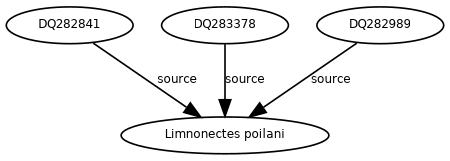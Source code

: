 digraph G {
size="3,3";
node [fontsize=7, fontname="Helvetica"];
edge [fontsize=7, fontname="Helvetica"];
node0 [label="Limnonectes poilani", width=0.27433100247,height=0.27433100247];
node1 [label="DQ282841", width=0.27433100247,height=0.27433100247];
node2 [label="DQ283378", width=0.27433100247,height=0.27433100247];
node3 [label="DQ282989", width=0.27433100247,height=0.27433100247];
node1 -> node0 [label="source"];
node2 -> node0 [label="source"];
node3 -> node0 [label="source"];
}

